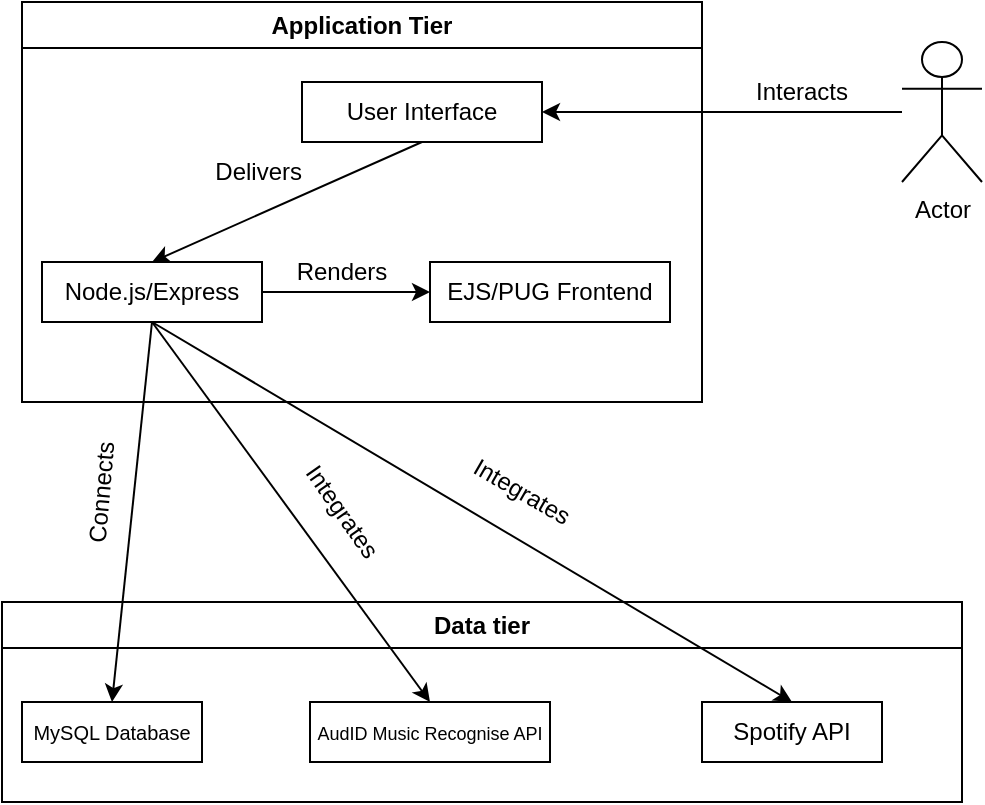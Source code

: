 <mxfile version="22.1.5" type="github">
  <diagram name="Page-1" id="Es-xFCHi23JOD7P0ha2G">
    <mxGraphModel dx="588" dy="861" grid="1" gridSize="10" guides="1" tooltips="1" connect="1" arrows="1" fold="1" page="1" pageScale="1" pageWidth="827" pageHeight="1169" math="0" shadow="0">
      <root>
        <mxCell id="0" />
        <mxCell id="1" parent="0" />
        <mxCell id="pfnT455g189Y2Wst_wkJ-7" value="Application Tier" style="swimlane;whiteSpace=wrap;html=1;" vertex="1" parent="1">
          <mxGeometry x="210" y="70" width="340" height="200" as="geometry" />
        </mxCell>
        <mxCell id="pfnT455g189Y2Wst_wkJ-8" value="User Interface" style="rounded=0;whiteSpace=wrap;html=1;" vertex="1" parent="pfnT455g189Y2Wst_wkJ-7">
          <mxGeometry x="140" y="40" width="120" height="30" as="geometry" />
        </mxCell>
        <mxCell id="pfnT455g189Y2Wst_wkJ-13" value="Node.js/Express" style="rounded=0;whiteSpace=wrap;html=1;" vertex="1" parent="pfnT455g189Y2Wst_wkJ-7">
          <mxGeometry x="10" y="130" width="110" height="30" as="geometry" />
        </mxCell>
        <mxCell id="pfnT455g189Y2Wst_wkJ-14" value="EJS/PUG Frontend" style="rounded=0;whiteSpace=wrap;html=1;" vertex="1" parent="pfnT455g189Y2Wst_wkJ-7">
          <mxGeometry x="204" y="130" width="120" height="30" as="geometry" />
        </mxCell>
        <mxCell id="pfnT455g189Y2Wst_wkJ-15" value="" style="endArrow=classic;html=1;rounded=0;exitX=0.5;exitY=1;exitDx=0;exitDy=0;entryX=0.5;entryY=0;entryDx=0;entryDy=0;" edge="1" parent="pfnT455g189Y2Wst_wkJ-7" source="pfnT455g189Y2Wst_wkJ-8" target="pfnT455g189Y2Wst_wkJ-13">
          <mxGeometry width="50" height="50" relative="1" as="geometry">
            <mxPoint x="140" y="250" as="sourcePoint" />
            <mxPoint x="190" y="200" as="targetPoint" />
          </mxGeometry>
        </mxCell>
        <mxCell id="pfnT455g189Y2Wst_wkJ-16" value="" style="endArrow=classic;html=1;rounded=0;exitX=1;exitY=0.5;exitDx=0;exitDy=0;entryX=0;entryY=0.5;entryDx=0;entryDy=0;" edge="1" parent="pfnT455g189Y2Wst_wkJ-7" source="pfnT455g189Y2Wst_wkJ-13" target="pfnT455g189Y2Wst_wkJ-14">
          <mxGeometry width="50" height="50" relative="1" as="geometry">
            <mxPoint x="110" y="330" as="sourcePoint" />
            <mxPoint x="160" y="280" as="targetPoint" />
          </mxGeometry>
        </mxCell>
        <mxCell id="pfnT455g189Y2Wst_wkJ-17" value="Delivers&amp;nbsp;" style="text;html=1;strokeColor=none;fillColor=none;align=center;verticalAlign=middle;whiteSpace=wrap;rounded=0;" vertex="1" parent="pfnT455g189Y2Wst_wkJ-7">
          <mxGeometry x="90" y="70" width="60" height="30" as="geometry" />
        </mxCell>
        <mxCell id="pfnT455g189Y2Wst_wkJ-18" value="Renders" style="text;html=1;strokeColor=none;fillColor=none;align=center;verticalAlign=middle;whiteSpace=wrap;rounded=0;" vertex="1" parent="pfnT455g189Y2Wst_wkJ-7">
          <mxGeometry x="130" y="120" width="60" height="30" as="geometry" />
        </mxCell>
        <mxCell id="pfnT455g189Y2Wst_wkJ-9" value="Actor" style="shape=umlActor;verticalLabelPosition=bottom;verticalAlign=top;html=1;" vertex="1" parent="1">
          <mxGeometry x="650" y="90" width="40" height="70" as="geometry" />
        </mxCell>
        <mxCell id="pfnT455g189Y2Wst_wkJ-10" value="" style="endArrow=classic;html=1;rounded=0;entryX=1;entryY=0.5;entryDx=0;entryDy=0;" edge="1" parent="1" source="pfnT455g189Y2Wst_wkJ-9" target="pfnT455g189Y2Wst_wkJ-8">
          <mxGeometry width="50" height="50" relative="1" as="geometry">
            <mxPoint x="500" y="300" as="sourcePoint" />
            <mxPoint x="550" y="250" as="targetPoint" />
          </mxGeometry>
        </mxCell>
        <mxCell id="pfnT455g189Y2Wst_wkJ-12" value="Interacts" style="text;html=1;strokeColor=none;fillColor=none;align=center;verticalAlign=middle;whiteSpace=wrap;rounded=0;" vertex="1" parent="1">
          <mxGeometry x="570" y="100" width="60" height="30" as="geometry" />
        </mxCell>
        <mxCell id="pfnT455g189Y2Wst_wkJ-19" value="Data tier" style="swimlane;whiteSpace=wrap;html=1;" vertex="1" parent="1">
          <mxGeometry x="200" y="370" width="480" height="100" as="geometry" />
        </mxCell>
        <mxCell id="pfnT455g189Y2Wst_wkJ-20" value="&lt;font style=&quot;font-size: 9px;&quot;&gt;AudID Music Recognise API&lt;/font&gt;" style="rounded=0;whiteSpace=wrap;html=1;" vertex="1" parent="pfnT455g189Y2Wst_wkJ-19">
          <mxGeometry x="154" y="50" width="120" height="30" as="geometry" />
        </mxCell>
        <mxCell id="pfnT455g189Y2Wst_wkJ-21" value="&lt;font style=&quot;font-size: 10px;&quot;&gt;MySQL Database&lt;/font&gt;" style="rounded=0;whiteSpace=wrap;html=1;" vertex="1" parent="pfnT455g189Y2Wst_wkJ-19">
          <mxGeometry x="10" y="50" width="90" height="30" as="geometry" />
        </mxCell>
        <mxCell id="pfnT455g189Y2Wst_wkJ-22" value="Spotify API" style="rounded=0;whiteSpace=wrap;html=1;" vertex="1" parent="pfnT455g189Y2Wst_wkJ-19">
          <mxGeometry x="350" y="50" width="90" height="30" as="geometry" />
        </mxCell>
        <mxCell id="pfnT455g189Y2Wst_wkJ-27" value="" style="endArrow=classic;html=1;rounded=0;exitX=0.5;exitY=1;exitDx=0;exitDy=0;entryX=0.5;entryY=0;entryDx=0;entryDy=0;" edge="1" parent="1" source="pfnT455g189Y2Wst_wkJ-13" target="pfnT455g189Y2Wst_wkJ-21">
          <mxGeometry width="50" height="50" relative="1" as="geometry">
            <mxPoint x="400" y="320" as="sourcePoint" />
            <mxPoint x="450" y="270" as="targetPoint" />
          </mxGeometry>
        </mxCell>
        <mxCell id="pfnT455g189Y2Wst_wkJ-28" value="" style="endArrow=classic;html=1;rounded=0;exitX=0.5;exitY=1;exitDx=0;exitDy=0;entryX=0.5;entryY=0;entryDx=0;entryDy=0;" edge="1" parent="1" source="pfnT455g189Y2Wst_wkJ-13" target="pfnT455g189Y2Wst_wkJ-20">
          <mxGeometry width="50" height="50" relative="1" as="geometry">
            <mxPoint x="400" y="320" as="sourcePoint" />
            <mxPoint x="450" y="270" as="targetPoint" />
          </mxGeometry>
        </mxCell>
        <mxCell id="pfnT455g189Y2Wst_wkJ-29" value="" style="endArrow=classic;html=1;rounded=0;exitX=0.5;exitY=1;exitDx=0;exitDy=0;entryX=0.5;entryY=0;entryDx=0;entryDy=0;" edge="1" parent="1" source="pfnT455g189Y2Wst_wkJ-13" target="pfnT455g189Y2Wst_wkJ-22">
          <mxGeometry width="50" height="50" relative="1" as="geometry">
            <mxPoint x="400" y="320" as="sourcePoint" />
            <mxPoint x="450" y="270" as="targetPoint" />
          </mxGeometry>
        </mxCell>
        <mxCell id="pfnT455g189Y2Wst_wkJ-30" value="Connects" style="text;html=1;strokeColor=none;fillColor=none;align=center;verticalAlign=middle;whiteSpace=wrap;rounded=0;rotation=-85;" vertex="1" parent="1">
          <mxGeometry x="220" y="300" width="60" height="30" as="geometry" />
        </mxCell>
        <mxCell id="pfnT455g189Y2Wst_wkJ-31" value="Integrates" style="text;html=1;strokeColor=none;fillColor=none;align=center;verticalAlign=middle;whiteSpace=wrap;rounded=0;rotation=55;" vertex="1" parent="1">
          <mxGeometry x="340" y="310" width="60" height="30" as="geometry" />
        </mxCell>
        <mxCell id="pfnT455g189Y2Wst_wkJ-33" value="Integrates" style="text;html=1;strokeColor=none;fillColor=none;align=center;verticalAlign=middle;whiteSpace=wrap;rounded=0;rotation=30;" vertex="1" parent="1">
          <mxGeometry x="430" y="300" width="60" height="30" as="geometry" />
        </mxCell>
      </root>
    </mxGraphModel>
  </diagram>
</mxfile>
